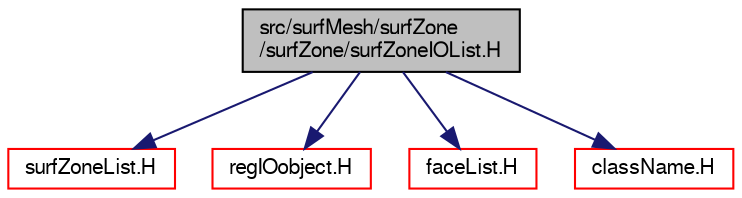digraph "src/surfMesh/surfZone/surfZone/surfZoneIOList.H"
{
  bgcolor="transparent";
  edge [fontname="FreeSans",fontsize="10",labelfontname="FreeSans",labelfontsize="10"];
  node [fontname="FreeSans",fontsize="10",shape=record];
  Node0 [label="src/surfMesh/surfZone\l/surfZone/surfZoneIOList.H",height=0.2,width=0.4,color="black", fillcolor="grey75", style="filled", fontcolor="black"];
  Node0 -> Node1 [color="midnightblue",fontsize="10",style="solid",fontname="FreeSans"];
  Node1 [label="surfZoneList.H",height=0.2,width=0.4,color="red",URL="$a15332.html"];
  Node0 -> Node76 [color="midnightblue",fontsize="10",style="solid",fontname="FreeSans"];
  Node76 [label="regIOobject.H",height=0.2,width=0.4,color="red",URL="$a09251.html"];
  Node0 -> Node88 [color="midnightblue",fontsize="10",style="solid",fontname="FreeSans"];
  Node88 [label="faceList.H",height=0.2,width=0.4,color="red",URL="$a11342.html"];
  Node0 -> Node19 [color="midnightblue",fontsize="10",style="solid",fontname="FreeSans"];
  Node19 [label="className.H",height=0.2,width=0.4,color="red",URL="$a09335.html",tooltip="Macro definitions for declaring ClassName(), NamespaceName(), etc. "];
}

